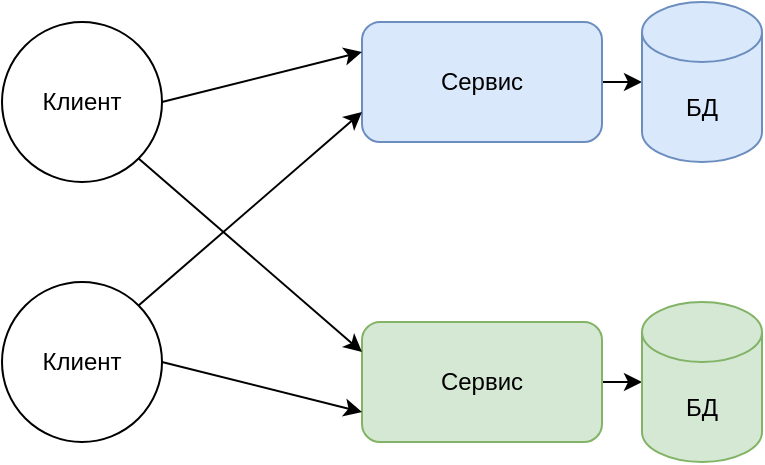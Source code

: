 <mxfile version="14.5.1" type="device"><diagram name="Page-1" id="38b20595-45e3-9b7f-d5ca-b57f44c5b66d"><mxGraphModel dx="886" dy="507" grid="1" gridSize="10" guides="1" tooltips="1" connect="1" arrows="1" fold="1" page="1" pageScale="1" pageWidth="1100" pageHeight="850" background="#ffffff" math="0" shadow="0"><root><mxCell id="0"/><mxCell id="1" parent="0"/><mxCell id="wAKESaqTWCrRpAc3DBPC-18" style="edgeStyle=orthogonalEdgeStyle;rounded=0;orthogonalLoop=1;jettySize=auto;html=1;entryX=0;entryY=0.5;entryDx=0;entryDy=0;entryPerimeter=0;exitX=1;exitY=0.5;exitDx=0;exitDy=0;" parent="1" source="hqew8apP-kvOiDOTK45H-2" target="wAKESaqTWCrRpAc3DBPC-17" edge="1"><mxGeometry relative="1" as="geometry"><mxPoint x="310" y="60" as="sourcePoint"/></mxGeometry></mxCell><mxCell id="wAKESaqTWCrRpAc3DBPC-17" value="&lt;span&gt;БД&lt;/span&gt;" style="shape=cylinder3;whiteSpace=wrap;html=1;boundedLbl=1;backgroundOutline=1;size=15;fillColor=#dae8fc;strokeColor=#6c8ebf;" parent="1" vertex="1"><mxGeometry x="350" y="20" width="60" height="80" as="geometry"/></mxCell><mxCell id="hqew8apP-kvOiDOTK45H-2" value="Сервис" style="rounded=1;whiteSpace=wrap;html=1;fillColor=#dae8fc;strokeColor=#6c8ebf;" vertex="1" parent="1"><mxGeometry x="210" y="30" width="120" height="60" as="geometry"/></mxCell><mxCell id="hqew8apP-kvOiDOTK45H-6" style="edgeStyle=orthogonalEdgeStyle;rounded=0;orthogonalLoop=1;jettySize=auto;html=1;entryX=0;entryY=0.5;entryDx=0;entryDy=0;entryPerimeter=0;exitX=1;exitY=0.5;exitDx=0;exitDy=0;" edge="1" parent="1" source="hqew8apP-kvOiDOTK45H-8" target="hqew8apP-kvOiDOTK45H-7"><mxGeometry relative="1" as="geometry"><mxPoint x="310" y="210" as="sourcePoint"/></mxGeometry></mxCell><mxCell id="hqew8apP-kvOiDOTK45H-7" value="&lt;span&gt;БД&lt;/span&gt;" style="shape=cylinder3;whiteSpace=wrap;html=1;boundedLbl=1;backgroundOutline=1;size=15;fillColor=#d5e8d4;strokeColor=#82b366;" vertex="1" parent="1"><mxGeometry x="350" y="170" width="60" height="80" as="geometry"/></mxCell><mxCell id="hqew8apP-kvOiDOTK45H-8" value="Сервис" style="rounded=1;whiteSpace=wrap;html=1;fillColor=#d5e8d4;strokeColor=#82b366;" vertex="1" parent="1"><mxGeometry x="210" y="180" width="120" height="60" as="geometry"/></mxCell><mxCell id="hqew8apP-kvOiDOTK45H-12" value="Клиент" style="ellipse;whiteSpace=wrap;html=1;aspect=fixed;" vertex="1" parent="1"><mxGeometry x="30" y="30" width="80" height="80" as="geometry"/></mxCell><mxCell id="hqew8apP-kvOiDOTK45H-13" value="Клиент" style="ellipse;whiteSpace=wrap;html=1;aspect=fixed;" vertex="1" parent="1"><mxGeometry x="30" y="160" width="80" height="80" as="geometry"/></mxCell><mxCell id="hqew8apP-kvOiDOTK45H-14" value="" style="endArrow=classic;html=1;exitX=1;exitY=0.5;exitDx=0;exitDy=0;entryX=0;entryY=0.25;entryDx=0;entryDy=0;" edge="1" parent="1" source="hqew8apP-kvOiDOTK45H-12" target="hqew8apP-kvOiDOTK45H-2"><mxGeometry width="50" height="50" relative="1" as="geometry"><mxPoint x="160" y="135" as="sourcePoint"/><mxPoint x="210" y="85" as="targetPoint"/></mxGeometry></mxCell><mxCell id="hqew8apP-kvOiDOTK45H-15" value="" style="endArrow=classic;html=1;exitX=1;exitY=1;exitDx=0;exitDy=0;entryX=0;entryY=0.25;entryDx=0;entryDy=0;" edge="1" parent="1" source="hqew8apP-kvOiDOTK45H-12" target="hqew8apP-kvOiDOTK45H-8"><mxGeometry width="50" height="50" relative="1" as="geometry"><mxPoint x="120" y="95" as="sourcePoint"/><mxPoint x="220" y="70" as="targetPoint"/></mxGeometry></mxCell><mxCell id="hqew8apP-kvOiDOTK45H-16" value="" style="endArrow=classic;html=1;exitX=1;exitY=0;exitDx=0;exitDy=0;entryX=0;entryY=0.75;entryDx=0;entryDy=0;" edge="1" parent="1" source="hqew8apP-kvOiDOTK45H-13" target="hqew8apP-kvOiDOTK45H-2"><mxGeometry width="50" height="50" relative="1" as="geometry"><mxPoint x="120" y="95" as="sourcePoint"/><mxPoint x="220" y="70" as="targetPoint"/></mxGeometry></mxCell><mxCell id="hqew8apP-kvOiDOTK45H-17" value="" style="endArrow=classic;html=1;exitX=1;exitY=0.5;exitDx=0;exitDy=0;entryX=0;entryY=0.75;entryDx=0;entryDy=0;" edge="1" parent="1" source="hqew8apP-kvOiDOTK45H-13" target="hqew8apP-kvOiDOTK45H-8"><mxGeometry width="50" height="50" relative="1" as="geometry"><mxPoint x="120" y="80" as="sourcePoint"/><mxPoint x="220" y="55" as="targetPoint"/></mxGeometry></mxCell></root></mxGraphModel></diagram></mxfile>